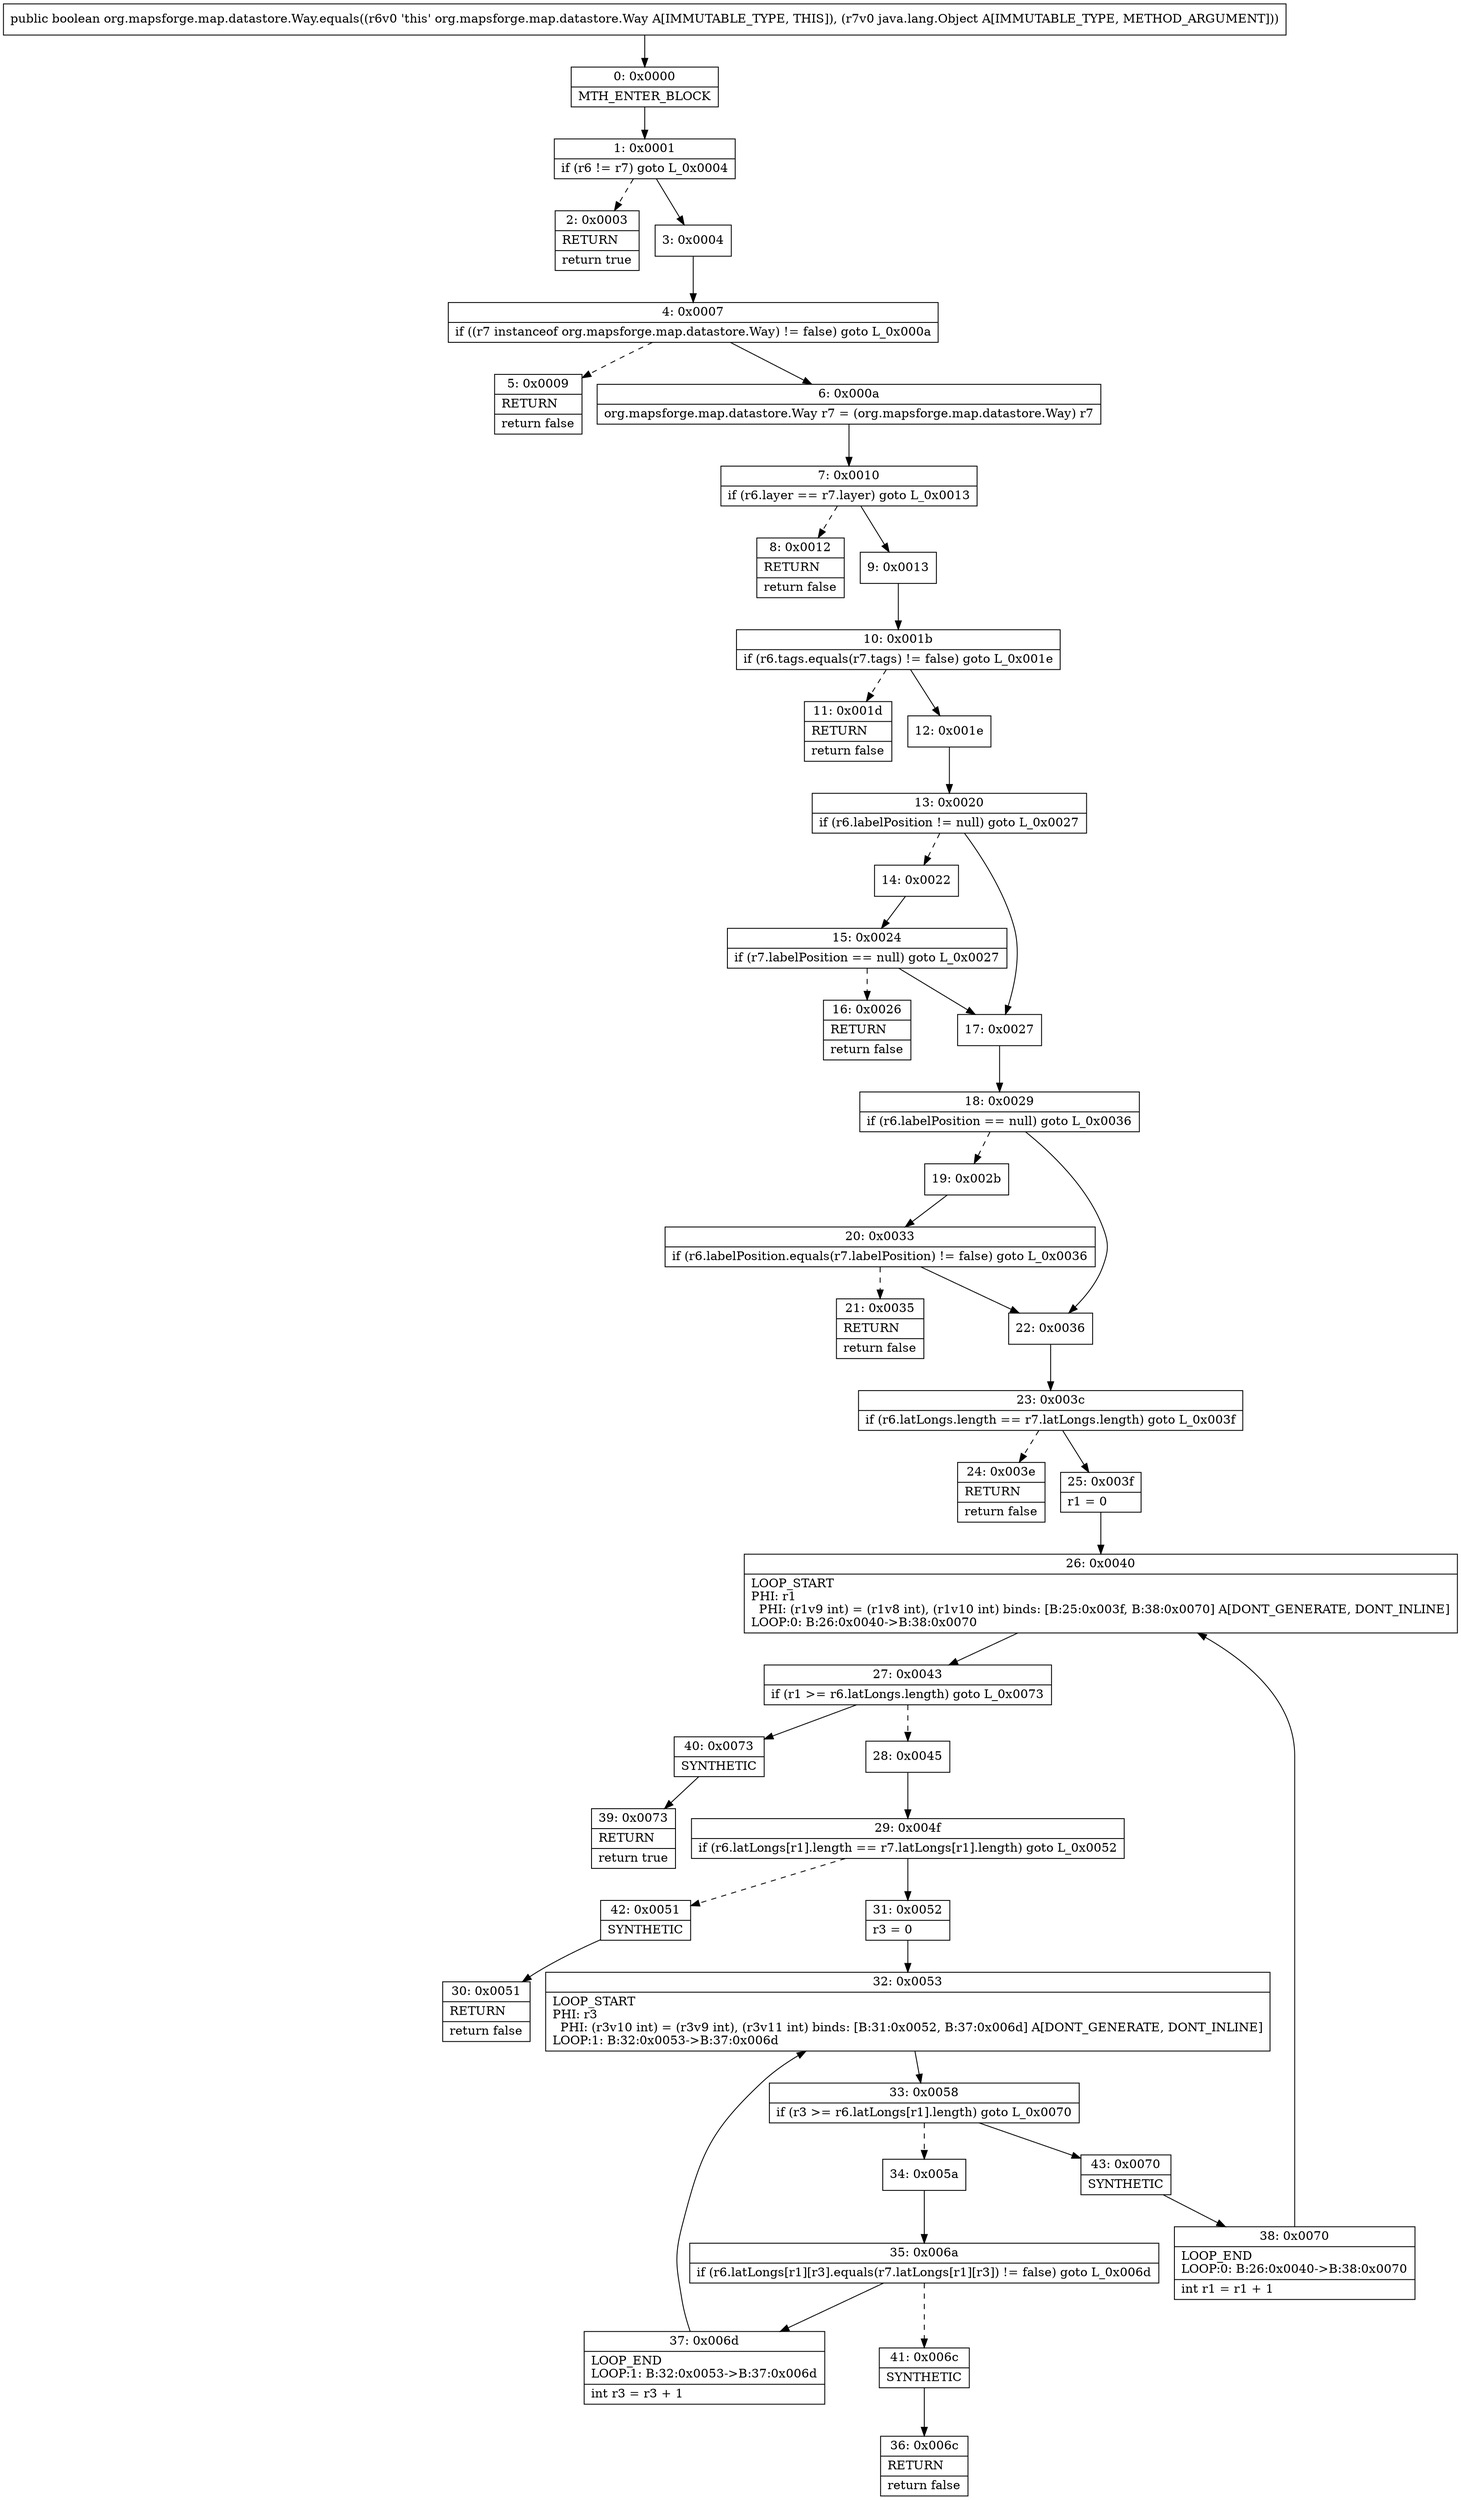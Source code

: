 digraph "CFG fororg.mapsforge.map.datastore.Way.equals(Ljava\/lang\/Object;)Z" {
Node_0 [shape=record,label="{0\:\ 0x0000|MTH_ENTER_BLOCK\l}"];
Node_1 [shape=record,label="{1\:\ 0x0001|if (r6 != r7) goto L_0x0004\l}"];
Node_2 [shape=record,label="{2\:\ 0x0003|RETURN\l|return true\l}"];
Node_3 [shape=record,label="{3\:\ 0x0004}"];
Node_4 [shape=record,label="{4\:\ 0x0007|if ((r7 instanceof org.mapsforge.map.datastore.Way) != false) goto L_0x000a\l}"];
Node_5 [shape=record,label="{5\:\ 0x0009|RETURN\l|return false\l}"];
Node_6 [shape=record,label="{6\:\ 0x000a|org.mapsforge.map.datastore.Way r7 = (org.mapsforge.map.datastore.Way) r7\l}"];
Node_7 [shape=record,label="{7\:\ 0x0010|if (r6.layer == r7.layer) goto L_0x0013\l}"];
Node_8 [shape=record,label="{8\:\ 0x0012|RETURN\l|return false\l}"];
Node_9 [shape=record,label="{9\:\ 0x0013}"];
Node_10 [shape=record,label="{10\:\ 0x001b|if (r6.tags.equals(r7.tags) != false) goto L_0x001e\l}"];
Node_11 [shape=record,label="{11\:\ 0x001d|RETURN\l|return false\l}"];
Node_12 [shape=record,label="{12\:\ 0x001e}"];
Node_13 [shape=record,label="{13\:\ 0x0020|if (r6.labelPosition != null) goto L_0x0027\l}"];
Node_14 [shape=record,label="{14\:\ 0x0022}"];
Node_15 [shape=record,label="{15\:\ 0x0024|if (r7.labelPosition == null) goto L_0x0027\l}"];
Node_16 [shape=record,label="{16\:\ 0x0026|RETURN\l|return false\l}"];
Node_17 [shape=record,label="{17\:\ 0x0027}"];
Node_18 [shape=record,label="{18\:\ 0x0029|if (r6.labelPosition == null) goto L_0x0036\l}"];
Node_19 [shape=record,label="{19\:\ 0x002b}"];
Node_20 [shape=record,label="{20\:\ 0x0033|if (r6.labelPosition.equals(r7.labelPosition) != false) goto L_0x0036\l}"];
Node_21 [shape=record,label="{21\:\ 0x0035|RETURN\l|return false\l}"];
Node_22 [shape=record,label="{22\:\ 0x0036}"];
Node_23 [shape=record,label="{23\:\ 0x003c|if (r6.latLongs.length == r7.latLongs.length) goto L_0x003f\l}"];
Node_24 [shape=record,label="{24\:\ 0x003e|RETURN\l|return false\l}"];
Node_25 [shape=record,label="{25\:\ 0x003f|r1 = 0\l}"];
Node_26 [shape=record,label="{26\:\ 0x0040|LOOP_START\lPHI: r1 \l  PHI: (r1v9 int) = (r1v8 int), (r1v10 int) binds: [B:25:0x003f, B:38:0x0070] A[DONT_GENERATE, DONT_INLINE]\lLOOP:0: B:26:0x0040\-\>B:38:0x0070\l}"];
Node_27 [shape=record,label="{27\:\ 0x0043|if (r1 \>= r6.latLongs.length) goto L_0x0073\l}"];
Node_28 [shape=record,label="{28\:\ 0x0045}"];
Node_29 [shape=record,label="{29\:\ 0x004f|if (r6.latLongs[r1].length == r7.latLongs[r1].length) goto L_0x0052\l}"];
Node_30 [shape=record,label="{30\:\ 0x0051|RETURN\l|return false\l}"];
Node_31 [shape=record,label="{31\:\ 0x0052|r3 = 0\l}"];
Node_32 [shape=record,label="{32\:\ 0x0053|LOOP_START\lPHI: r3 \l  PHI: (r3v10 int) = (r3v9 int), (r3v11 int) binds: [B:31:0x0052, B:37:0x006d] A[DONT_GENERATE, DONT_INLINE]\lLOOP:1: B:32:0x0053\-\>B:37:0x006d\l}"];
Node_33 [shape=record,label="{33\:\ 0x0058|if (r3 \>= r6.latLongs[r1].length) goto L_0x0070\l}"];
Node_34 [shape=record,label="{34\:\ 0x005a}"];
Node_35 [shape=record,label="{35\:\ 0x006a|if (r6.latLongs[r1][r3].equals(r7.latLongs[r1][r3]) != false) goto L_0x006d\l}"];
Node_36 [shape=record,label="{36\:\ 0x006c|RETURN\l|return false\l}"];
Node_37 [shape=record,label="{37\:\ 0x006d|LOOP_END\lLOOP:1: B:32:0x0053\-\>B:37:0x006d\l|int r3 = r3 + 1\l}"];
Node_38 [shape=record,label="{38\:\ 0x0070|LOOP_END\lLOOP:0: B:26:0x0040\-\>B:38:0x0070\l|int r1 = r1 + 1\l}"];
Node_39 [shape=record,label="{39\:\ 0x0073|RETURN\l|return true\l}"];
Node_40 [shape=record,label="{40\:\ 0x0073|SYNTHETIC\l}"];
Node_41 [shape=record,label="{41\:\ 0x006c|SYNTHETIC\l}"];
Node_42 [shape=record,label="{42\:\ 0x0051|SYNTHETIC\l}"];
Node_43 [shape=record,label="{43\:\ 0x0070|SYNTHETIC\l}"];
MethodNode[shape=record,label="{public boolean org.mapsforge.map.datastore.Way.equals((r6v0 'this' org.mapsforge.map.datastore.Way A[IMMUTABLE_TYPE, THIS]), (r7v0 java.lang.Object A[IMMUTABLE_TYPE, METHOD_ARGUMENT])) }"];
MethodNode -> Node_0;
Node_0 -> Node_1;
Node_1 -> Node_2[style=dashed];
Node_1 -> Node_3;
Node_3 -> Node_4;
Node_4 -> Node_5[style=dashed];
Node_4 -> Node_6;
Node_6 -> Node_7;
Node_7 -> Node_8[style=dashed];
Node_7 -> Node_9;
Node_9 -> Node_10;
Node_10 -> Node_11[style=dashed];
Node_10 -> Node_12;
Node_12 -> Node_13;
Node_13 -> Node_14[style=dashed];
Node_13 -> Node_17;
Node_14 -> Node_15;
Node_15 -> Node_16[style=dashed];
Node_15 -> Node_17;
Node_17 -> Node_18;
Node_18 -> Node_19[style=dashed];
Node_18 -> Node_22;
Node_19 -> Node_20;
Node_20 -> Node_21[style=dashed];
Node_20 -> Node_22;
Node_22 -> Node_23;
Node_23 -> Node_24[style=dashed];
Node_23 -> Node_25;
Node_25 -> Node_26;
Node_26 -> Node_27;
Node_27 -> Node_28[style=dashed];
Node_27 -> Node_40;
Node_28 -> Node_29;
Node_29 -> Node_31;
Node_29 -> Node_42[style=dashed];
Node_31 -> Node_32;
Node_32 -> Node_33;
Node_33 -> Node_34[style=dashed];
Node_33 -> Node_43;
Node_34 -> Node_35;
Node_35 -> Node_37;
Node_35 -> Node_41[style=dashed];
Node_37 -> Node_32;
Node_38 -> Node_26;
Node_40 -> Node_39;
Node_41 -> Node_36;
Node_42 -> Node_30;
Node_43 -> Node_38;
}

